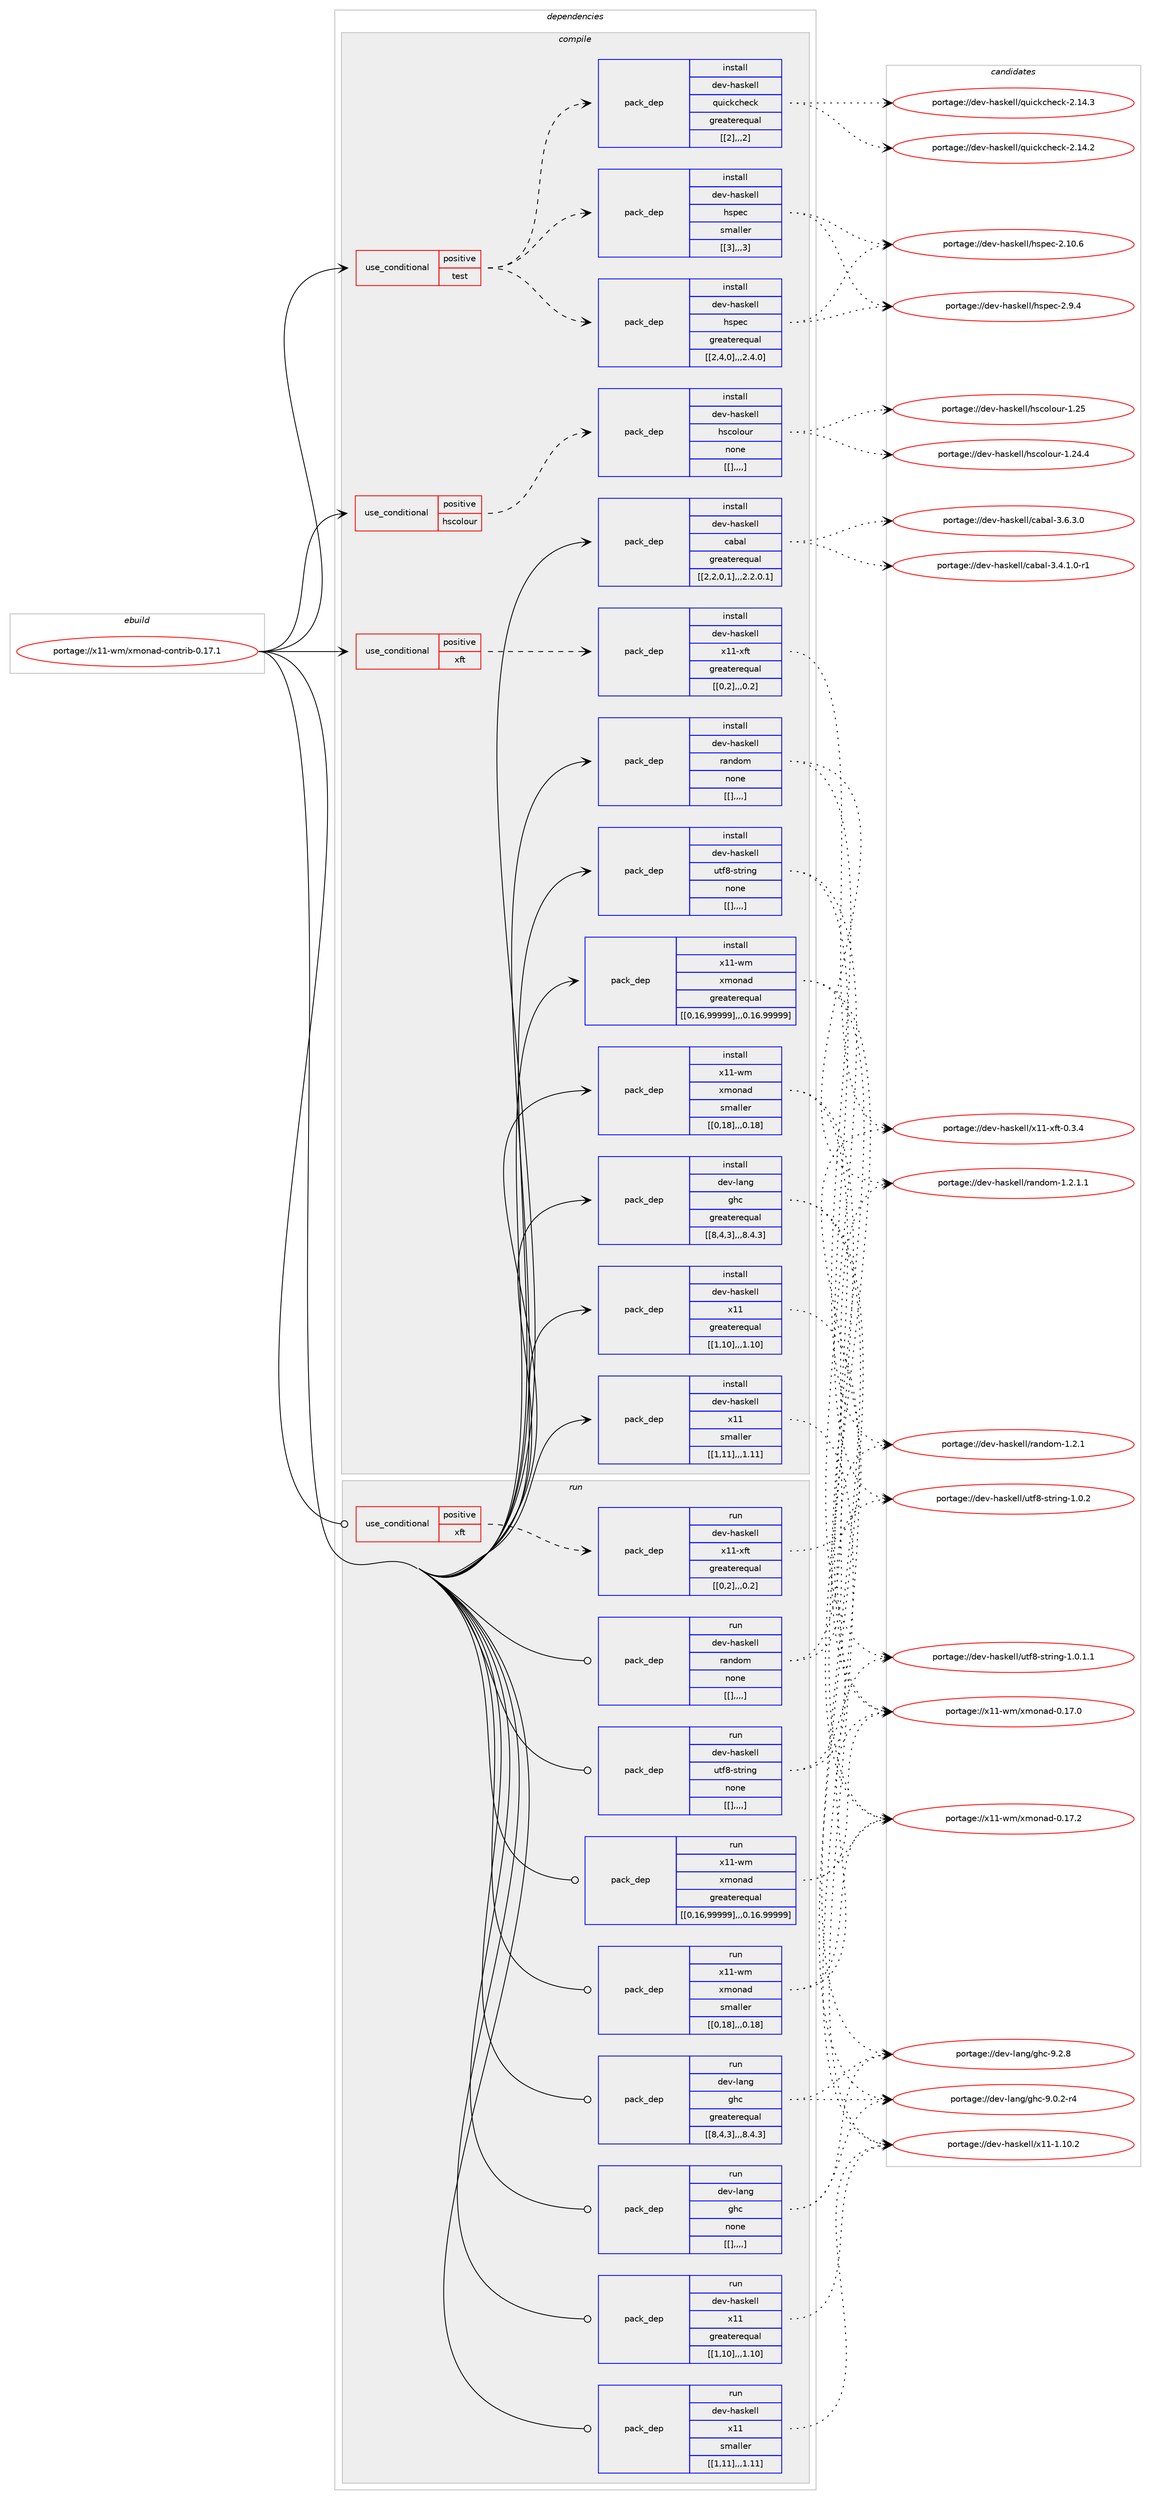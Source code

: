 digraph prolog {

# *************
# Graph options
# *************

newrank=true;
concentrate=true;
compound=true;
graph [rankdir=LR,fontname=Helvetica,fontsize=10,ranksep=1.5];#, ranksep=2.5, nodesep=0.2];
edge  [arrowhead=vee];
node  [fontname=Helvetica,fontsize=10];

# **********
# The ebuild
# **********

subgraph cluster_leftcol {
color=gray;
label=<<i>ebuild</i>>;
id [label="portage://x11-wm/xmonad-contrib-0.17.1", color=red, width=4, href="../x11-wm/xmonad-contrib-0.17.1.svg"];
}

# ****************
# The dependencies
# ****************

subgraph cluster_midcol {
color=gray;
label=<<i>dependencies</i>>;
subgraph cluster_compile {
fillcolor="#eeeeee";
style=filled;
label=<<i>compile</i>>;
subgraph cond128983 {
dependency490669 [label=<<TABLE BORDER="0" CELLBORDER="1" CELLSPACING="0" CELLPADDING="4"><TR><TD ROWSPAN="3" CELLPADDING="10">use_conditional</TD></TR><TR><TD>positive</TD></TR><TR><TD>hscolour</TD></TR></TABLE>>, shape=none, color=red];
subgraph pack358099 {
dependency490670 [label=<<TABLE BORDER="0" CELLBORDER="1" CELLSPACING="0" CELLPADDING="4" WIDTH="220"><TR><TD ROWSPAN="6" CELLPADDING="30">pack_dep</TD></TR><TR><TD WIDTH="110">install</TD></TR><TR><TD>dev-haskell</TD></TR><TR><TD>hscolour</TD></TR><TR><TD>none</TD></TR><TR><TD>[[],,,,]</TD></TR></TABLE>>, shape=none, color=blue];
}
dependency490669:e -> dependency490670:w [weight=20,style="dashed",arrowhead="vee"];
}
id:e -> dependency490669:w [weight=20,style="solid",arrowhead="vee"];
subgraph cond128984 {
dependency490671 [label=<<TABLE BORDER="0" CELLBORDER="1" CELLSPACING="0" CELLPADDING="4"><TR><TD ROWSPAN="3" CELLPADDING="10">use_conditional</TD></TR><TR><TD>positive</TD></TR><TR><TD>test</TD></TR></TABLE>>, shape=none, color=red];
subgraph pack358100 {
dependency490672 [label=<<TABLE BORDER="0" CELLBORDER="1" CELLSPACING="0" CELLPADDING="4" WIDTH="220"><TR><TD ROWSPAN="6" CELLPADDING="30">pack_dep</TD></TR><TR><TD WIDTH="110">install</TD></TR><TR><TD>dev-haskell</TD></TR><TR><TD>hspec</TD></TR><TR><TD>greaterequal</TD></TR><TR><TD>[[2,4,0],,,2.4.0]</TD></TR></TABLE>>, shape=none, color=blue];
}
dependency490671:e -> dependency490672:w [weight=20,style="dashed",arrowhead="vee"];
subgraph pack358101 {
dependency490673 [label=<<TABLE BORDER="0" CELLBORDER="1" CELLSPACING="0" CELLPADDING="4" WIDTH="220"><TR><TD ROWSPAN="6" CELLPADDING="30">pack_dep</TD></TR><TR><TD WIDTH="110">install</TD></TR><TR><TD>dev-haskell</TD></TR><TR><TD>hspec</TD></TR><TR><TD>smaller</TD></TR><TR><TD>[[3],,,3]</TD></TR></TABLE>>, shape=none, color=blue];
}
dependency490671:e -> dependency490673:w [weight=20,style="dashed",arrowhead="vee"];
subgraph pack358102 {
dependency490674 [label=<<TABLE BORDER="0" CELLBORDER="1" CELLSPACING="0" CELLPADDING="4" WIDTH="220"><TR><TD ROWSPAN="6" CELLPADDING="30">pack_dep</TD></TR><TR><TD WIDTH="110">install</TD></TR><TR><TD>dev-haskell</TD></TR><TR><TD>quickcheck</TD></TR><TR><TD>greaterequal</TD></TR><TR><TD>[[2],,,2]</TD></TR></TABLE>>, shape=none, color=blue];
}
dependency490671:e -> dependency490674:w [weight=20,style="dashed",arrowhead="vee"];
}
id:e -> dependency490671:w [weight=20,style="solid",arrowhead="vee"];
subgraph cond128985 {
dependency490675 [label=<<TABLE BORDER="0" CELLBORDER="1" CELLSPACING="0" CELLPADDING="4"><TR><TD ROWSPAN="3" CELLPADDING="10">use_conditional</TD></TR><TR><TD>positive</TD></TR><TR><TD>xft</TD></TR></TABLE>>, shape=none, color=red];
subgraph pack358103 {
dependency490676 [label=<<TABLE BORDER="0" CELLBORDER="1" CELLSPACING="0" CELLPADDING="4" WIDTH="220"><TR><TD ROWSPAN="6" CELLPADDING="30">pack_dep</TD></TR><TR><TD WIDTH="110">install</TD></TR><TR><TD>dev-haskell</TD></TR><TR><TD>x11-xft</TD></TR><TR><TD>greaterequal</TD></TR><TR><TD>[[0,2],,,0.2]</TD></TR></TABLE>>, shape=none, color=blue];
}
dependency490675:e -> dependency490676:w [weight=20,style="dashed",arrowhead="vee"];
}
id:e -> dependency490675:w [weight=20,style="solid",arrowhead="vee"];
subgraph pack358104 {
dependency490677 [label=<<TABLE BORDER="0" CELLBORDER="1" CELLSPACING="0" CELLPADDING="4" WIDTH="220"><TR><TD ROWSPAN="6" CELLPADDING="30">pack_dep</TD></TR><TR><TD WIDTH="110">install</TD></TR><TR><TD>dev-haskell</TD></TR><TR><TD>cabal</TD></TR><TR><TD>greaterequal</TD></TR><TR><TD>[[2,2,0,1],,,2.2.0.1]</TD></TR></TABLE>>, shape=none, color=blue];
}
id:e -> dependency490677:w [weight=20,style="solid",arrowhead="vee"];
subgraph pack358105 {
dependency490678 [label=<<TABLE BORDER="0" CELLBORDER="1" CELLSPACING="0" CELLPADDING="4" WIDTH="220"><TR><TD ROWSPAN="6" CELLPADDING="30">pack_dep</TD></TR><TR><TD WIDTH="110">install</TD></TR><TR><TD>dev-haskell</TD></TR><TR><TD>random</TD></TR><TR><TD>none</TD></TR><TR><TD>[[],,,,]</TD></TR></TABLE>>, shape=none, color=blue];
}
id:e -> dependency490678:w [weight=20,style="solid",arrowhead="vee"];
subgraph pack358106 {
dependency490679 [label=<<TABLE BORDER="0" CELLBORDER="1" CELLSPACING="0" CELLPADDING="4" WIDTH="220"><TR><TD ROWSPAN="6" CELLPADDING="30">pack_dep</TD></TR><TR><TD WIDTH="110">install</TD></TR><TR><TD>dev-haskell</TD></TR><TR><TD>utf8-string</TD></TR><TR><TD>none</TD></TR><TR><TD>[[],,,,]</TD></TR></TABLE>>, shape=none, color=blue];
}
id:e -> dependency490679:w [weight=20,style="solid",arrowhead="vee"];
subgraph pack358107 {
dependency490680 [label=<<TABLE BORDER="0" CELLBORDER="1" CELLSPACING="0" CELLPADDING="4" WIDTH="220"><TR><TD ROWSPAN="6" CELLPADDING="30">pack_dep</TD></TR><TR><TD WIDTH="110">install</TD></TR><TR><TD>dev-haskell</TD></TR><TR><TD>x11</TD></TR><TR><TD>greaterequal</TD></TR><TR><TD>[[1,10],,,1.10]</TD></TR></TABLE>>, shape=none, color=blue];
}
id:e -> dependency490680:w [weight=20,style="solid",arrowhead="vee"];
subgraph pack358108 {
dependency490681 [label=<<TABLE BORDER="0" CELLBORDER="1" CELLSPACING="0" CELLPADDING="4" WIDTH="220"><TR><TD ROWSPAN="6" CELLPADDING="30">pack_dep</TD></TR><TR><TD WIDTH="110">install</TD></TR><TR><TD>dev-haskell</TD></TR><TR><TD>x11</TD></TR><TR><TD>smaller</TD></TR><TR><TD>[[1,11],,,1.11]</TD></TR></TABLE>>, shape=none, color=blue];
}
id:e -> dependency490681:w [weight=20,style="solid",arrowhead="vee"];
subgraph pack358109 {
dependency490682 [label=<<TABLE BORDER="0" CELLBORDER="1" CELLSPACING="0" CELLPADDING="4" WIDTH="220"><TR><TD ROWSPAN="6" CELLPADDING="30">pack_dep</TD></TR><TR><TD WIDTH="110">install</TD></TR><TR><TD>dev-lang</TD></TR><TR><TD>ghc</TD></TR><TR><TD>greaterequal</TD></TR><TR><TD>[[8,4,3],,,8.4.3]</TD></TR></TABLE>>, shape=none, color=blue];
}
id:e -> dependency490682:w [weight=20,style="solid",arrowhead="vee"];
subgraph pack358110 {
dependency490683 [label=<<TABLE BORDER="0" CELLBORDER="1" CELLSPACING="0" CELLPADDING="4" WIDTH="220"><TR><TD ROWSPAN="6" CELLPADDING="30">pack_dep</TD></TR><TR><TD WIDTH="110">install</TD></TR><TR><TD>x11-wm</TD></TR><TR><TD>xmonad</TD></TR><TR><TD>greaterequal</TD></TR><TR><TD>[[0,16,99999],,,0.16.99999]</TD></TR></TABLE>>, shape=none, color=blue];
}
id:e -> dependency490683:w [weight=20,style="solid",arrowhead="vee"];
subgraph pack358111 {
dependency490684 [label=<<TABLE BORDER="0" CELLBORDER="1" CELLSPACING="0" CELLPADDING="4" WIDTH="220"><TR><TD ROWSPAN="6" CELLPADDING="30">pack_dep</TD></TR><TR><TD WIDTH="110">install</TD></TR><TR><TD>x11-wm</TD></TR><TR><TD>xmonad</TD></TR><TR><TD>smaller</TD></TR><TR><TD>[[0,18],,,0.18]</TD></TR></TABLE>>, shape=none, color=blue];
}
id:e -> dependency490684:w [weight=20,style="solid",arrowhead="vee"];
}
subgraph cluster_compileandrun {
fillcolor="#eeeeee";
style=filled;
label=<<i>compile and run</i>>;
}
subgraph cluster_run {
fillcolor="#eeeeee";
style=filled;
label=<<i>run</i>>;
subgraph cond128986 {
dependency490685 [label=<<TABLE BORDER="0" CELLBORDER="1" CELLSPACING="0" CELLPADDING="4"><TR><TD ROWSPAN="3" CELLPADDING="10">use_conditional</TD></TR><TR><TD>positive</TD></TR><TR><TD>xft</TD></TR></TABLE>>, shape=none, color=red];
subgraph pack358112 {
dependency490686 [label=<<TABLE BORDER="0" CELLBORDER="1" CELLSPACING="0" CELLPADDING="4" WIDTH="220"><TR><TD ROWSPAN="6" CELLPADDING="30">pack_dep</TD></TR><TR><TD WIDTH="110">run</TD></TR><TR><TD>dev-haskell</TD></TR><TR><TD>x11-xft</TD></TR><TR><TD>greaterequal</TD></TR><TR><TD>[[0,2],,,0.2]</TD></TR></TABLE>>, shape=none, color=blue];
}
dependency490685:e -> dependency490686:w [weight=20,style="dashed",arrowhead="vee"];
}
id:e -> dependency490685:w [weight=20,style="solid",arrowhead="odot"];
subgraph pack358113 {
dependency490687 [label=<<TABLE BORDER="0" CELLBORDER="1" CELLSPACING="0" CELLPADDING="4" WIDTH="220"><TR><TD ROWSPAN="6" CELLPADDING="30">pack_dep</TD></TR><TR><TD WIDTH="110">run</TD></TR><TR><TD>dev-haskell</TD></TR><TR><TD>random</TD></TR><TR><TD>none</TD></TR><TR><TD>[[],,,,]</TD></TR></TABLE>>, shape=none, color=blue];
}
id:e -> dependency490687:w [weight=20,style="solid",arrowhead="odot"];
subgraph pack358114 {
dependency490688 [label=<<TABLE BORDER="0" CELLBORDER="1" CELLSPACING="0" CELLPADDING="4" WIDTH="220"><TR><TD ROWSPAN="6" CELLPADDING="30">pack_dep</TD></TR><TR><TD WIDTH="110">run</TD></TR><TR><TD>dev-haskell</TD></TR><TR><TD>utf8-string</TD></TR><TR><TD>none</TD></TR><TR><TD>[[],,,,]</TD></TR></TABLE>>, shape=none, color=blue];
}
id:e -> dependency490688:w [weight=20,style="solid",arrowhead="odot"];
subgraph pack358115 {
dependency490689 [label=<<TABLE BORDER="0" CELLBORDER="1" CELLSPACING="0" CELLPADDING="4" WIDTH="220"><TR><TD ROWSPAN="6" CELLPADDING="30">pack_dep</TD></TR><TR><TD WIDTH="110">run</TD></TR><TR><TD>dev-haskell</TD></TR><TR><TD>x11</TD></TR><TR><TD>greaterequal</TD></TR><TR><TD>[[1,10],,,1.10]</TD></TR></TABLE>>, shape=none, color=blue];
}
id:e -> dependency490689:w [weight=20,style="solid",arrowhead="odot"];
subgraph pack358116 {
dependency490690 [label=<<TABLE BORDER="0" CELLBORDER="1" CELLSPACING="0" CELLPADDING="4" WIDTH="220"><TR><TD ROWSPAN="6" CELLPADDING="30">pack_dep</TD></TR><TR><TD WIDTH="110">run</TD></TR><TR><TD>dev-haskell</TD></TR><TR><TD>x11</TD></TR><TR><TD>smaller</TD></TR><TR><TD>[[1,11],,,1.11]</TD></TR></TABLE>>, shape=none, color=blue];
}
id:e -> dependency490690:w [weight=20,style="solid",arrowhead="odot"];
subgraph pack358117 {
dependency490691 [label=<<TABLE BORDER="0" CELLBORDER="1" CELLSPACING="0" CELLPADDING="4" WIDTH="220"><TR><TD ROWSPAN="6" CELLPADDING="30">pack_dep</TD></TR><TR><TD WIDTH="110">run</TD></TR><TR><TD>dev-lang</TD></TR><TR><TD>ghc</TD></TR><TR><TD>greaterequal</TD></TR><TR><TD>[[8,4,3],,,8.4.3]</TD></TR></TABLE>>, shape=none, color=blue];
}
id:e -> dependency490691:w [weight=20,style="solid",arrowhead="odot"];
subgraph pack358118 {
dependency490692 [label=<<TABLE BORDER="0" CELLBORDER="1" CELLSPACING="0" CELLPADDING="4" WIDTH="220"><TR><TD ROWSPAN="6" CELLPADDING="30">pack_dep</TD></TR><TR><TD WIDTH="110">run</TD></TR><TR><TD>dev-lang</TD></TR><TR><TD>ghc</TD></TR><TR><TD>none</TD></TR><TR><TD>[[],,,,]</TD></TR></TABLE>>, shape=none, color=blue];
}
id:e -> dependency490692:w [weight=20,style="solid",arrowhead="odot"];
subgraph pack358119 {
dependency490693 [label=<<TABLE BORDER="0" CELLBORDER="1" CELLSPACING="0" CELLPADDING="4" WIDTH="220"><TR><TD ROWSPAN="6" CELLPADDING="30">pack_dep</TD></TR><TR><TD WIDTH="110">run</TD></TR><TR><TD>x11-wm</TD></TR><TR><TD>xmonad</TD></TR><TR><TD>greaterequal</TD></TR><TR><TD>[[0,16,99999],,,0.16.99999]</TD></TR></TABLE>>, shape=none, color=blue];
}
id:e -> dependency490693:w [weight=20,style="solid",arrowhead="odot"];
subgraph pack358120 {
dependency490694 [label=<<TABLE BORDER="0" CELLBORDER="1" CELLSPACING="0" CELLPADDING="4" WIDTH="220"><TR><TD ROWSPAN="6" CELLPADDING="30">pack_dep</TD></TR><TR><TD WIDTH="110">run</TD></TR><TR><TD>x11-wm</TD></TR><TR><TD>xmonad</TD></TR><TR><TD>smaller</TD></TR><TR><TD>[[0,18],,,0.18]</TD></TR></TABLE>>, shape=none, color=blue];
}
id:e -> dependency490694:w [weight=20,style="solid",arrowhead="odot"];
}
}

# **************
# The candidates
# **************

subgraph cluster_choices {
rank=same;
color=gray;
label=<<i>candidates</i>>;

subgraph choice358099 {
color=black;
nodesep=1;
choice100101118451049711510710110810847104115991111081111171144549465053 [label="portage://dev-haskell/hscolour-1.25", color=red, width=4,href="../dev-haskell/hscolour-1.25.svg"];
choice1001011184510497115107101108108471041159911110811111711445494650524652 [label="portage://dev-haskell/hscolour-1.24.4", color=red, width=4,href="../dev-haskell/hscolour-1.24.4.svg"];
dependency490670:e -> choice100101118451049711510710110810847104115991111081111171144549465053:w [style=dotted,weight="100"];
dependency490670:e -> choice1001011184510497115107101108108471041159911110811111711445494650524652:w [style=dotted,weight="100"];
}
subgraph choice358100 {
color=black;
nodesep=1;
choice1001011184510497115107101108108471041151121019945504649484654 [label="portage://dev-haskell/hspec-2.10.6", color=red, width=4,href="../dev-haskell/hspec-2.10.6.svg"];
choice10010111845104971151071011081084710411511210199455046574652 [label="portage://dev-haskell/hspec-2.9.4", color=red, width=4,href="../dev-haskell/hspec-2.9.4.svg"];
dependency490672:e -> choice1001011184510497115107101108108471041151121019945504649484654:w [style=dotted,weight="100"];
dependency490672:e -> choice10010111845104971151071011081084710411511210199455046574652:w [style=dotted,weight="100"];
}
subgraph choice358101 {
color=black;
nodesep=1;
choice1001011184510497115107101108108471041151121019945504649484654 [label="portage://dev-haskell/hspec-2.10.6", color=red, width=4,href="../dev-haskell/hspec-2.10.6.svg"];
choice10010111845104971151071011081084710411511210199455046574652 [label="portage://dev-haskell/hspec-2.9.4", color=red, width=4,href="../dev-haskell/hspec-2.9.4.svg"];
dependency490673:e -> choice1001011184510497115107101108108471041151121019945504649484654:w [style=dotted,weight="100"];
dependency490673:e -> choice10010111845104971151071011081084710411511210199455046574652:w [style=dotted,weight="100"];
}
subgraph choice358102 {
color=black;
nodesep=1;
choice10010111845104971151071011081084711311710599107991041019910745504649524651 [label="portage://dev-haskell/quickcheck-2.14.3", color=red, width=4,href="../dev-haskell/quickcheck-2.14.3.svg"];
choice10010111845104971151071011081084711311710599107991041019910745504649524650 [label="portage://dev-haskell/quickcheck-2.14.2", color=red, width=4,href="../dev-haskell/quickcheck-2.14.2.svg"];
dependency490674:e -> choice10010111845104971151071011081084711311710599107991041019910745504649524651:w [style=dotted,weight="100"];
dependency490674:e -> choice10010111845104971151071011081084711311710599107991041019910745504649524650:w [style=dotted,weight="100"];
}
subgraph choice358103 {
color=black;
nodesep=1;
choice100101118451049711510710110810847120494945120102116454846514652 [label="portage://dev-haskell/x11-xft-0.3.4", color=red, width=4,href="../dev-haskell/x11-xft-0.3.4.svg"];
dependency490676:e -> choice100101118451049711510710110810847120494945120102116454846514652:w [style=dotted,weight="100"];
}
subgraph choice358104 {
color=black;
nodesep=1;
choice100101118451049711510710110810847999798971084551465446514648 [label="portage://dev-haskell/cabal-3.6.3.0", color=red, width=4,href="../dev-haskell/cabal-3.6.3.0.svg"];
choice1001011184510497115107101108108479997989710845514652464946484511449 [label="portage://dev-haskell/cabal-3.4.1.0-r1", color=red, width=4,href="../dev-haskell/cabal-3.4.1.0-r1.svg"];
dependency490677:e -> choice100101118451049711510710110810847999798971084551465446514648:w [style=dotted,weight="100"];
dependency490677:e -> choice1001011184510497115107101108108479997989710845514652464946484511449:w [style=dotted,weight="100"];
}
subgraph choice358105 {
color=black;
nodesep=1;
choice100101118451049711510710110810847114971101001111094549465046494649 [label="portage://dev-haskell/random-1.2.1.1", color=red, width=4,href="../dev-haskell/random-1.2.1.1.svg"];
choice10010111845104971151071011081084711497110100111109454946504649 [label="portage://dev-haskell/random-1.2.1", color=red, width=4,href="../dev-haskell/random-1.2.1.svg"];
dependency490678:e -> choice100101118451049711510710110810847114971101001111094549465046494649:w [style=dotted,weight="100"];
dependency490678:e -> choice10010111845104971151071011081084711497110100111109454946504649:w [style=dotted,weight="100"];
}
subgraph choice358106 {
color=black;
nodesep=1;
choice1001011184510497115107101108108471171161025645115116114105110103454946484650 [label="portage://dev-haskell/utf8-string-1.0.2", color=red, width=4,href="../dev-haskell/utf8-string-1.0.2.svg"];
choice10010111845104971151071011081084711711610256451151161141051101034549464846494649 [label="portage://dev-haskell/utf8-string-1.0.1.1", color=red, width=4,href="../dev-haskell/utf8-string-1.0.1.1.svg"];
dependency490679:e -> choice1001011184510497115107101108108471171161025645115116114105110103454946484650:w [style=dotted,weight="100"];
dependency490679:e -> choice10010111845104971151071011081084711711610256451151161141051101034549464846494649:w [style=dotted,weight="100"];
}
subgraph choice358107 {
color=black;
nodesep=1;
choice100101118451049711510710110810847120494945494649484650 [label="portage://dev-haskell/x11-1.10.2", color=red, width=4,href="../dev-haskell/x11-1.10.2.svg"];
dependency490680:e -> choice100101118451049711510710110810847120494945494649484650:w [style=dotted,weight="100"];
}
subgraph choice358108 {
color=black;
nodesep=1;
choice100101118451049711510710110810847120494945494649484650 [label="portage://dev-haskell/x11-1.10.2", color=red, width=4,href="../dev-haskell/x11-1.10.2.svg"];
dependency490681:e -> choice100101118451049711510710110810847120494945494649484650:w [style=dotted,weight="100"];
}
subgraph choice358109 {
color=black;
nodesep=1;
choice10010111845108971101034710310499455746504656 [label="portage://dev-lang/ghc-9.2.8", color=red, width=4,href="../dev-lang/ghc-9.2.8.svg"];
choice100101118451089711010347103104994557464846504511452 [label="portage://dev-lang/ghc-9.0.2-r4", color=red, width=4,href="../dev-lang/ghc-9.0.2-r4.svg"];
dependency490682:e -> choice10010111845108971101034710310499455746504656:w [style=dotted,weight="100"];
dependency490682:e -> choice100101118451089711010347103104994557464846504511452:w [style=dotted,weight="100"];
}
subgraph choice358110 {
color=black;
nodesep=1;
choice120494945119109471201091111109710045484649554650 [label="portage://x11-wm/xmonad-0.17.2", color=red, width=4,href="../x11-wm/xmonad-0.17.2.svg"];
choice120494945119109471201091111109710045484649554648 [label="portage://x11-wm/xmonad-0.17.0", color=red, width=4,href="../x11-wm/xmonad-0.17.0.svg"];
dependency490683:e -> choice120494945119109471201091111109710045484649554650:w [style=dotted,weight="100"];
dependency490683:e -> choice120494945119109471201091111109710045484649554648:w [style=dotted,weight="100"];
}
subgraph choice358111 {
color=black;
nodesep=1;
choice120494945119109471201091111109710045484649554650 [label="portage://x11-wm/xmonad-0.17.2", color=red, width=4,href="../x11-wm/xmonad-0.17.2.svg"];
choice120494945119109471201091111109710045484649554648 [label="portage://x11-wm/xmonad-0.17.0", color=red, width=4,href="../x11-wm/xmonad-0.17.0.svg"];
dependency490684:e -> choice120494945119109471201091111109710045484649554650:w [style=dotted,weight="100"];
dependency490684:e -> choice120494945119109471201091111109710045484649554648:w [style=dotted,weight="100"];
}
subgraph choice358112 {
color=black;
nodesep=1;
choice100101118451049711510710110810847120494945120102116454846514652 [label="portage://dev-haskell/x11-xft-0.3.4", color=red, width=4,href="../dev-haskell/x11-xft-0.3.4.svg"];
dependency490686:e -> choice100101118451049711510710110810847120494945120102116454846514652:w [style=dotted,weight="100"];
}
subgraph choice358113 {
color=black;
nodesep=1;
choice100101118451049711510710110810847114971101001111094549465046494649 [label="portage://dev-haskell/random-1.2.1.1", color=red, width=4,href="../dev-haskell/random-1.2.1.1.svg"];
choice10010111845104971151071011081084711497110100111109454946504649 [label="portage://dev-haskell/random-1.2.1", color=red, width=4,href="../dev-haskell/random-1.2.1.svg"];
dependency490687:e -> choice100101118451049711510710110810847114971101001111094549465046494649:w [style=dotted,weight="100"];
dependency490687:e -> choice10010111845104971151071011081084711497110100111109454946504649:w [style=dotted,weight="100"];
}
subgraph choice358114 {
color=black;
nodesep=1;
choice1001011184510497115107101108108471171161025645115116114105110103454946484650 [label="portage://dev-haskell/utf8-string-1.0.2", color=red, width=4,href="../dev-haskell/utf8-string-1.0.2.svg"];
choice10010111845104971151071011081084711711610256451151161141051101034549464846494649 [label="portage://dev-haskell/utf8-string-1.0.1.1", color=red, width=4,href="../dev-haskell/utf8-string-1.0.1.1.svg"];
dependency490688:e -> choice1001011184510497115107101108108471171161025645115116114105110103454946484650:w [style=dotted,weight="100"];
dependency490688:e -> choice10010111845104971151071011081084711711610256451151161141051101034549464846494649:w [style=dotted,weight="100"];
}
subgraph choice358115 {
color=black;
nodesep=1;
choice100101118451049711510710110810847120494945494649484650 [label="portage://dev-haskell/x11-1.10.2", color=red, width=4,href="../dev-haskell/x11-1.10.2.svg"];
dependency490689:e -> choice100101118451049711510710110810847120494945494649484650:w [style=dotted,weight="100"];
}
subgraph choice358116 {
color=black;
nodesep=1;
choice100101118451049711510710110810847120494945494649484650 [label="portage://dev-haskell/x11-1.10.2", color=red, width=4,href="../dev-haskell/x11-1.10.2.svg"];
dependency490690:e -> choice100101118451049711510710110810847120494945494649484650:w [style=dotted,weight="100"];
}
subgraph choice358117 {
color=black;
nodesep=1;
choice10010111845108971101034710310499455746504656 [label="portage://dev-lang/ghc-9.2.8", color=red, width=4,href="../dev-lang/ghc-9.2.8.svg"];
choice100101118451089711010347103104994557464846504511452 [label="portage://dev-lang/ghc-9.0.2-r4", color=red, width=4,href="../dev-lang/ghc-9.0.2-r4.svg"];
dependency490691:e -> choice10010111845108971101034710310499455746504656:w [style=dotted,weight="100"];
dependency490691:e -> choice100101118451089711010347103104994557464846504511452:w [style=dotted,weight="100"];
}
subgraph choice358118 {
color=black;
nodesep=1;
choice10010111845108971101034710310499455746504656 [label="portage://dev-lang/ghc-9.2.8", color=red, width=4,href="../dev-lang/ghc-9.2.8.svg"];
choice100101118451089711010347103104994557464846504511452 [label="portage://dev-lang/ghc-9.0.2-r4", color=red, width=4,href="../dev-lang/ghc-9.0.2-r4.svg"];
dependency490692:e -> choice10010111845108971101034710310499455746504656:w [style=dotted,weight="100"];
dependency490692:e -> choice100101118451089711010347103104994557464846504511452:w [style=dotted,weight="100"];
}
subgraph choice358119 {
color=black;
nodesep=1;
choice120494945119109471201091111109710045484649554650 [label="portage://x11-wm/xmonad-0.17.2", color=red, width=4,href="../x11-wm/xmonad-0.17.2.svg"];
choice120494945119109471201091111109710045484649554648 [label="portage://x11-wm/xmonad-0.17.0", color=red, width=4,href="../x11-wm/xmonad-0.17.0.svg"];
dependency490693:e -> choice120494945119109471201091111109710045484649554650:w [style=dotted,weight="100"];
dependency490693:e -> choice120494945119109471201091111109710045484649554648:w [style=dotted,weight="100"];
}
subgraph choice358120 {
color=black;
nodesep=1;
choice120494945119109471201091111109710045484649554650 [label="portage://x11-wm/xmonad-0.17.2", color=red, width=4,href="../x11-wm/xmonad-0.17.2.svg"];
choice120494945119109471201091111109710045484649554648 [label="portage://x11-wm/xmonad-0.17.0", color=red, width=4,href="../x11-wm/xmonad-0.17.0.svg"];
dependency490694:e -> choice120494945119109471201091111109710045484649554650:w [style=dotted,weight="100"];
dependency490694:e -> choice120494945119109471201091111109710045484649554648:w [style=dotted,weight="100"];
}
}

}
